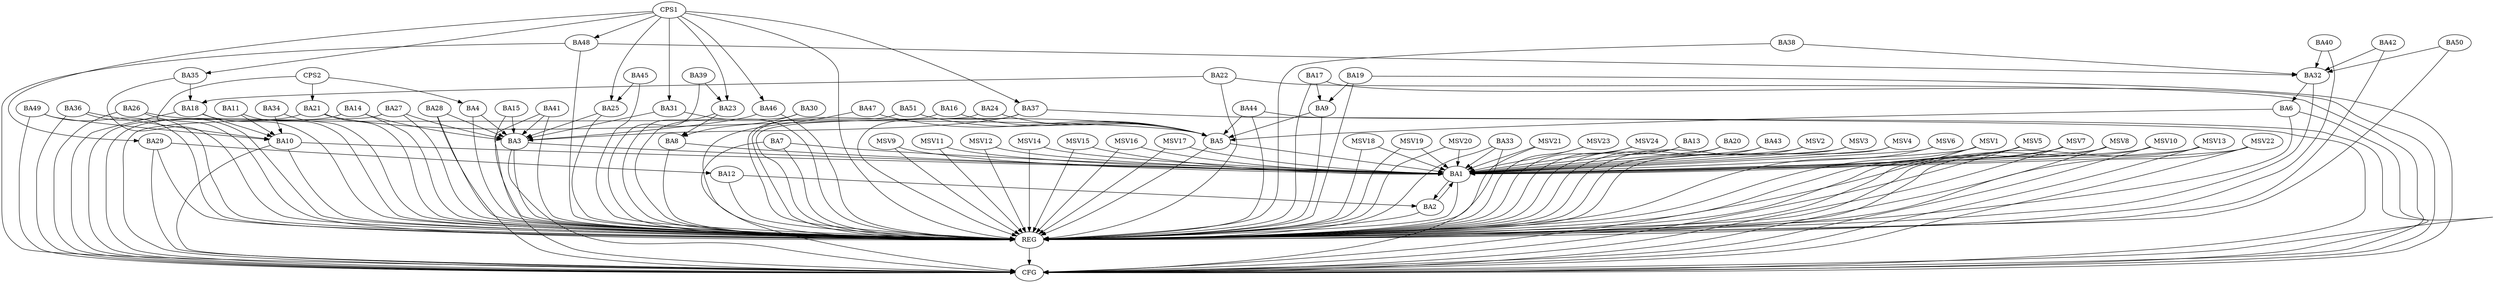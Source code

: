 strict digraph G {
  BA1 [ label="BA1" ];
  BA2 [ label="BA2" ];
  BA3 [ label="BA3" ];
  BA4 [ label="BA4" ];
  BA5 [ label="BA5" ];
  BA6 [ label="BA6" ];
  BA7 [ label="BA7" ];
  BA8 [ label="BA8" ];
  BA9 [ label="BA9" ];
  BA10 [ label="BA10" ];
  BA11 [ label="BA11" ];
  BA12 [ label="BA12" ];
  BA13 [ label="BA13" ];
  BA14 [ label="BA14" ];
  BA15 [ label="BA15" ];
  BA16 [ label="BA16" ];
  BA17 [ label="BA17" ];
  BA18 [ label="BA18" ];
  BA19 [ label="BA19" ];
  BA20 [ label="BA20" ];
  BA21 [ label="BA21" ];
  BA22 [ label="BA22" ];
  BA23 [ label="BA23" ];
  BA24 [ label="BA24" ];
  BA25 [ label="BA25" ];
  BA26 [ label="BA26" ];
  BA27 [ label="BA27" ];
  BA28 [ label="BA28" ];
  BA29 [ label="BA29" ];
  BA30 [ label="BA30" ];
  BA31 [ label="BA31" ];
  BA32 [ label="BA32" ];
  BA33 [ label="BA33" ];
  BA34 [ label="BA34" ];
  BA35 [ label="BA35" ];
  BA36 [ label="BA36" ];
  BA37 [ label="BA37" ];
  BA38 [ label="BA38" ];
  BA39 [ label="BA39" ];
  BA40 [ label="BA40" ];
  BA41 [ label="BA41" ];
  BA42 [ label="BA42" ];
  BA43 [ label="BA43" ];
  BA44 [ label="BA44" ];
  BA45 [ label="BA45" ];
  BA46 [ label="BA46" ];
  BA47 [ label="BA47" ];
  BA48 [ label="BA48" ];
  BA49 [ label="BA49" ];
  BA50 [ label="BA50" ];
  BA51 [ label="BA51" ];
  CPS1 [ label="CPS1" ];
  CPS2 [ label="CPS2" ];
  REG [ label="REG" ];
  CFG [ label="CFG" ];
  MSV1 [ label="MSV1" ];
  MSV2 [ label="MSV2" ];
  MSV3 [ label="MSV3" ];
  MSV4 [ label="MSV4" ];
  MSV5 [ label="MSV5" ];
  MSV6 [ label="MSV6" ];
  MSV7 [ label="MSV7" ];
  MSV8 [ label="MSV8" ];
  MSV9 [ label="MSV9" ];
  MSV10 [ label="MSV10" ];
  MSV11 [ label="MSV11" ];
  MSV12 [ label="MSV12" ];
  MSV13 [ label="MSV13" ];
  MSV14 [ label="MSV14" ];
  MSV15 [ label="MSV15" ];
  MSV16 [ label="MSV16" ];
  MSV17 [ label="MSV17" ];
  MSV18 [ label="MSV18" ];
  MSV19 [ label="MSV19" ];
  MSV20 [ label="MSV20" ];
  MSV21 [ label="MSV21" ];
  MSV22 [ label="MSV22" ];
  MSV23 [ label="MSV23" ];
  MSV24 [ label="MSV24" ];
  BA1 -> BA2;
  BA2 -> BA1;
  BA3 -> BA1;
  BA4 -> BA3;
  BA5 -> BA1;
  BA6 -> BA5;
  BA7 -> BA1;
  BA8 -> BA1;
  BA9 -> BA5;
  BA10 -> BA1;
  BA11 -> BA10;
  BA12 -> BA2;
  BA13 -> BA1;
  BA14 -> BA3;
  BA15 -> BA3;
  BA16 -> BA5;
  BA17 -> BA9;
  BA18 -> BA10;
  BA19 -> BA9;
  BA20 -> BA1;
  BA21 -> BA5;
  BA22 -> BA18;
  BA23 -> BA8;
  BA24 -> BA5;
  BA25 -> BA3;
  BA26 -> BA5;
  BA27 -> BA3;
  BA28 -> BA3;
  BA29 -> BA12;
  BA30 -> BA8;
  BA31 -> BA3;
  BA32 -> BA6;
  BA33 -> BA1;
  BA34 -> BA10;
  BA35 -> BA18;
  BA36 -> BA10;
  BA37 -> BA3;
  BA38 -> BA32;
  BA39 -> BA23;
  BA40 -> BA32;
  BA41 -> BA3;
  BA42 -> BA32;
  BA43 -> BA1;
  BA44 -> BA5;
  BA45 -> BA25;
  BA46 -> BA3;
  BA47 -> BA5;
  BA48 -> BA32;
  BA49 -> BA10;
  BA50 -> BA32;
  BA51 -> BA5;
  CPS1 -> BA23;
  CPS1 -> BA25;
  CPS1 -> BA37;
  CPS1 -> BA29;
  CPS1 -> BA48;
  CPS1 -> BA35;
  CPS1 -> BA46;
  CPS1 -> BA31;
  CPS2 -> BA4;
  CPS2 -> BA21;
  BA1 -> REG;
  BA2 -> REG;
  BA3 -> REG;
  BA4 -> REG;
  BA5 -> REG;
  BA6 -> REG;
  BA7 -> REG;
  BA8 -> REG;
  BA9 -> REG;
  BA10 -> REG;
  BA11 -> REG;
  BA12 -> REG;
  BA13 -> REG;
  BA14 -> REG;
  BA15 -> REG;
  BA16 -> REG;
  BA17 -> REG;
  BA18 -> REG;
  BA19 -> REG;
  BA20 -> REG;
  BA21 -> REG;
  BA22 -> REG;
  BA23 -> REG;
  BA24 -> REG;
  BA25 -> REG;
  BA26 -> REG;
  BA27 -> REG;
  BA28 -> REG;
  BA29 -> REG;
  BA30 -> REG;
  BA31 -> REG;
  BA32 -> REG;
  BA33 -> REG;
  BA34 -> REG;
  BA35 -> REG;
  BA36 -> REG;
  BA37 -> REG;
  BA38 -> REG;
  BA39 -> REG;
  BA40 -> REG;
  BA41 -> REG;
  BA42 -> REG;
  BA43 -> REG;
  BA44 -> REG;
  BA45 -> REG;
  BA46 -> REG;
  BA47 -> REG;
  BA48 -> REG;
  BA49 -> REG;
  BA50 -> REG;
  BA51 -> REG;
  CPS1 -> REG;
  CPS2 -> REG;
  BA26 -> CFG;
  BA28 -> CFG;
  BA48 -> CFG;
  BA44 -> CFG;
  BA41 -> CFG;
  BA6 -> CFG;
  BA18 -> CFG;
  BA29 -> CFG;
  BA17 -> CFG;
  BA27 -> CFG;
  BA37 -> CFG;
  BA21 -> CFG;
  BA3 -> CFG;
  BA33 -> CFG;
  BA36 -> CFG;
  BA49 -> CFG;
  BA7 -> CFG;
  BA19 -> CFG;
  BA22 -> CFG;
  BA10 -> CFG;
  BA14 -> CFG;
  REG -> CFG;
  MSV1 -> BA1;
  MSV2 -> BA1;
  MSV3 -> BA1;
  MSV4 -> BA1;
  MSV5 -> BA1;
  MSV1 -> REG;
  MSV1 -> CFG;
  MSV2 -> REG;
  MSV3 -> REG;
  MSV4 -> REG;
  MSV5 -> REG;
  MSV5 -> CFG;
  MSV6 -> BA1;
  MSV7 -> BA1;
  MSV8 -> BA1;
  MSV6 -> REG;
  MSV7 -> REG;
  MSV7 -> CFG;
  MSV8 -> REG;
  MSV8 -> CFG;
  MSV9 -> BA1;
  MSV9 -> REG;
  MSV10 -> BA1;
  MSV10 -> REG;
  MSV10 -> CFG;
  MSV11 -> BA1;
  MSV11 -> REG;
  MSV12 -> BA1;
  MSV13 -> BA1;
  MSV12 -> REG;
  MSV13 -> REG;
  MSV13 -> CFG;
  MSV14 -> BA1;
  MSV14 -> REG;
  MSV15 -> BA1;
  MSV16 -> BA1;
  MSV17 -> BA1;
  MSV18 -> BA1;
  MSV15 -> REG;
  MSV16 -> REG;
  MSV17 -> REG;
  MSV18 -> REG;
  MSV19 -> BA1;
  MSV20 -> BA1;
  MSV19 -> REG;
  MSV20 -> REG;
  MSV21 -> BA1;
  MSV22 -> BA1;
  MSV21 -> REG;
  MSV22 -> REG;
  MSV22 -> CFG;
  MSV23 -> BA1;
  MSV24 -> BA1;
  MSV23 -> REG;
  MSV24 -> REG;
}
